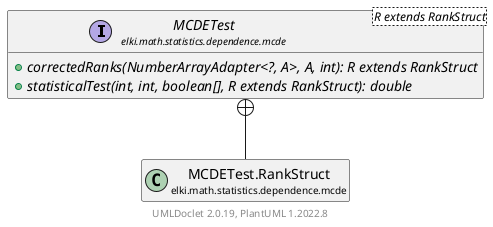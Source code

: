 @startuml
    remove .*\.(Instance|Par|Parameterizer|Factory)$
    set namespaceSeparator none
    hide empty fields
    hide empty methods

    interface "<size:14>MCDETest\n<size:10>elki.math.statistics.dependence.mcde" as elki.math.statistics.dependence.mcde.MCDETest<R extends RankStruct> [[MCDETest.html]] {
        {abstract} +correctedRanks(NumberArrayAdapter<?, A>, A, int): R extends RankStruct
        {abstract} +statisticalTest(int, int, boolean[], R extends RankStruct): double
    }
    class "<size:14>MCDETest.RankStruct\n<size:10>elki.math.statistics.dependence.mcde" as elki.math.statistics.dependence.mcde.MCDETest.RankStruct [[MCDETest.RankStruct.html]]

    elki.math.statistics.dependence.mcde.MCDETest +-- elki.math.statistics.dependence.mcde.MCDETest.RankStruct

    center footer UMLDoclet 2.0.19, PlantUML 1.2022.8
@enduml
